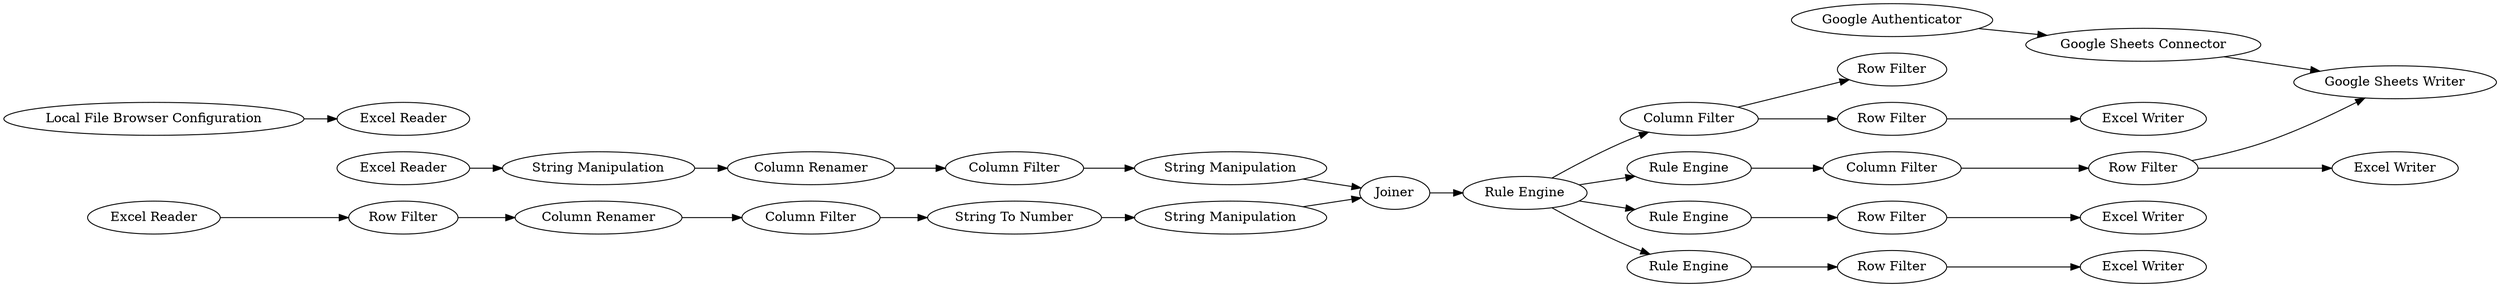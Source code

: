 digraph {
	11 [label="Row Filter"]
	12 [label="Column Filter"]
	13 [label="Column Renamer"]
	14 [label="String To Number"]
	15 [label="Excel Reader"]
	16 [label="Column Filter"]
	17 [label="String Manipulation"]
	19 [label=Joiner]
	20 [label="Rule Engine"]
	21 [label="Column Renamer"]
	24 [label="Excel Reader"]
	25 [label="String Manipulation"]
	26 [label="String Manipulation"]
	27 [label="Row Filter"]
	28 [label="Row Filter"]
	29 [label="Column Filter"]
	30 [label="Rule Engine"]
	31 [label="Column Filter"]
	32 [label="Row Filter"]
	33 [label="Rule Engine"]
	34 [label="Row Filter"]
	35 [label="Rule Engine"]
	36 [label="Row Filter"]
	37 [label="Excel Writer"]
	38 [label="Excel Writer"]
	39 [label="Excel Writer"]
	40 [label="Excel Writer"]
	41 [label="Google Sheets Writer"]
	42 [label="Google Sheets Connector"]
	43 [label="Google Authenticator"]
	44 [label="Local File Browser Configuration"]
	45 [label="Excel Reader"]
	11 -> 13
	12 -> 14
	13 -> 12
	14 -> 25
	15 -> 17
	16 -> 26
	17 -> 21
	19 -> 20
	20 -> 29
	20 -> 30
	20 -> 33
	20 -> 35
	21 -> 16
	24 -> 11
	25 -> 19
	26 -> 19
	28 -> 38
	29 -> 28
	29 -> 27
	30 -> 31
	31 -> 32
	32 -> 37
	32 -> 41
	33 -> 34
	34 -> 39
	35 -> 36
	36 -> 40
	42 -> 41
	43 -> 42
	44 -> 45
	rankdir=LR
}

